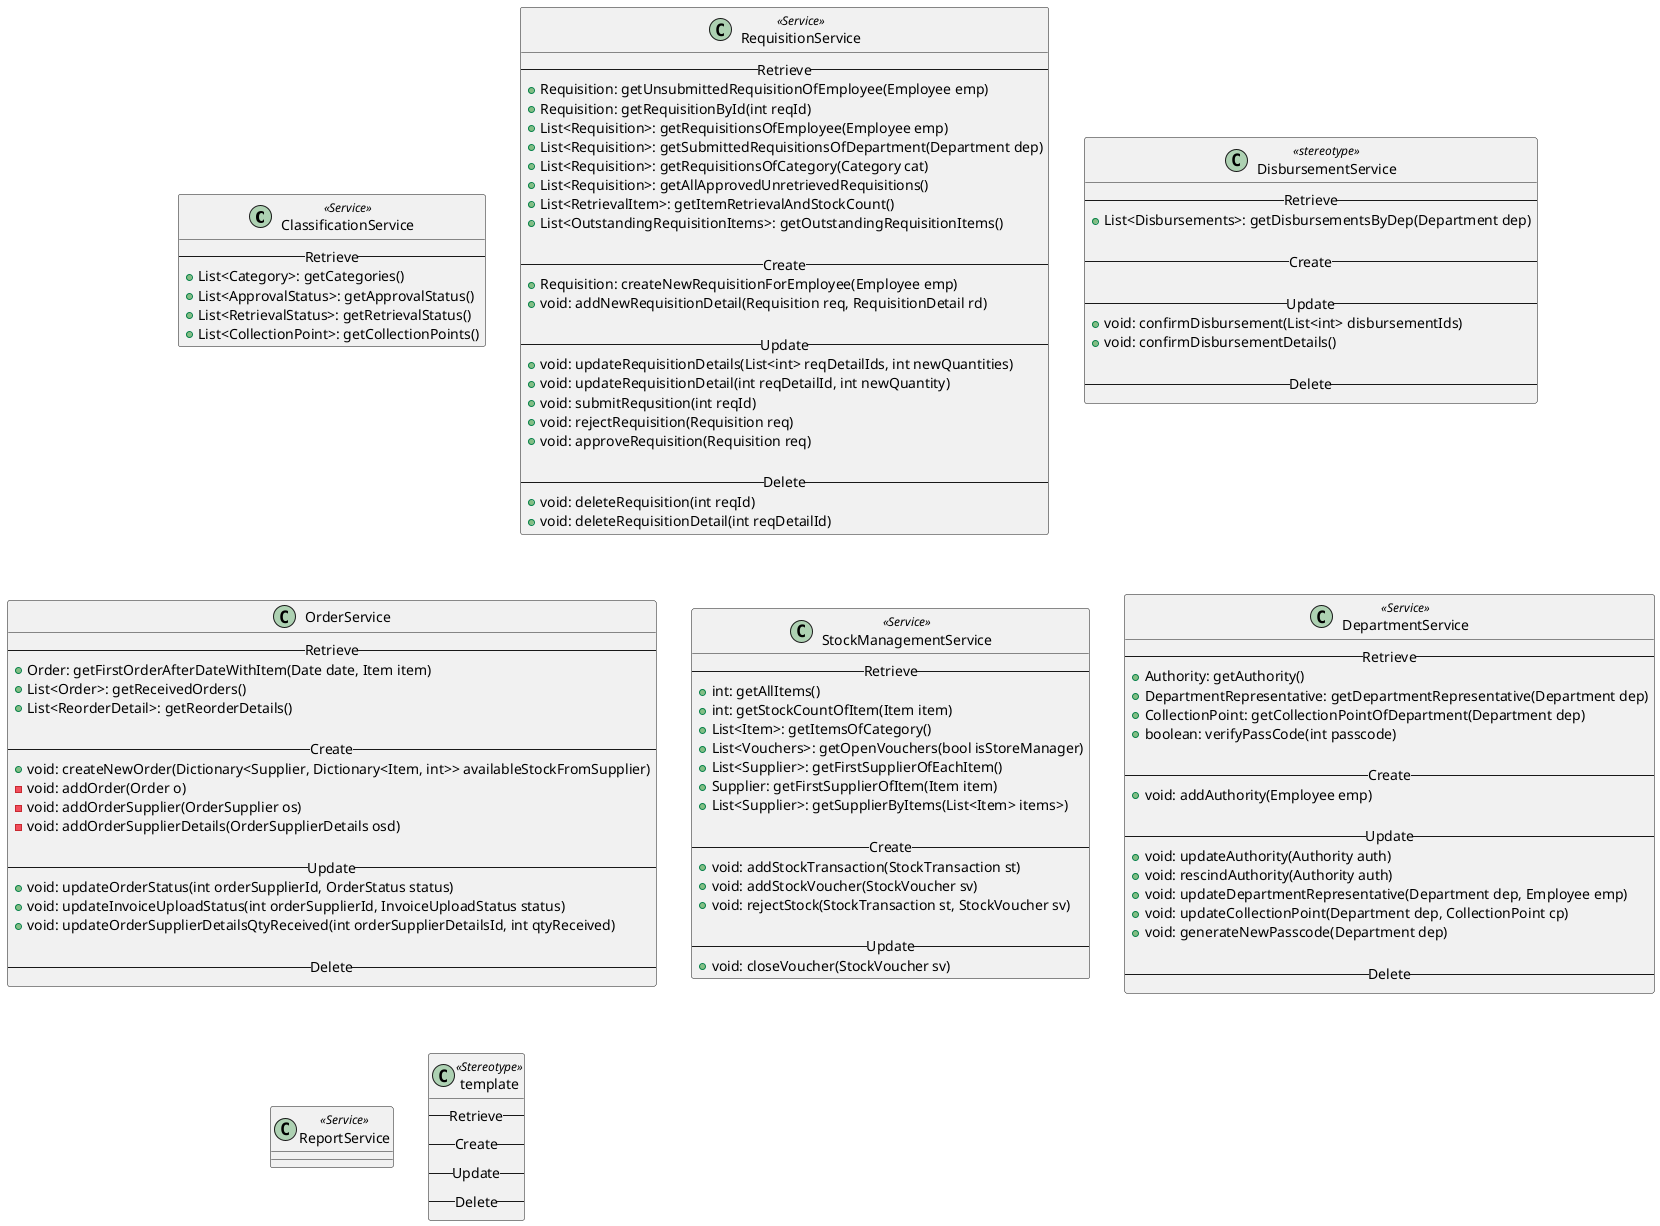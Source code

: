 [X] 2.2.1 Make new request
[X] 2.2.2 View Past Requsition Forms
[X] 2.2.4 Approve Requisition Forms
[X] 2.2.6 Delegate Authority
[X] 2.2.7 Appoint Department Department Representative
[X] 2.2.8 Change Collection Point

@startuml
class ClassificationService <<Service>> {
    --Retrieve--
    +List<Category>: getCategories()
    +List<ApprovalStatus>: getApprovalStatus()
    +List<RetrievalStatus>: getRetrievalStatus()
    +List<CollectionPoint>: getCollectionPoints()
}

class RequisitionService <<Service>> {
    --Retrieve--
    ' RequisitionDetails can be retrieved from Requisition object
    ' If no unsubmitted requsition, create new Requisition object for employee
    +Requisition: getUnsubmittedRequisitionOfEmployee(Employee emp)  
    +Requisition: getRequisitionById(int reqId)
    +List<Requisition>: getRequisitionsOfEmployee(Employee emp)
    +List<Requisition>: getSubmittedRequisitionsOfDepartment(Department dep)
    +List<Requisition>: getRequisitionsOfCategory(Category cat)
    +List<Requisition>: getAllApprovedUnretrievedRequisitions()
    ' Gets data from RetrievalItems View
    +List<RetrievalItem>: getItemRetrievalAndStockCount()
    +List<OutstandingRequisitionItems>: getOutstandingRequisitionItems()

    --Create--
    +Requisition: createNewRequisitionForEmployee(Employee emp)
    +void: addNewRequisitionDetail(Requisition req, RequisitionDetail rd)

    --Update--
    ' Loops through list and calls updateRequsitionDetail
    +void: updateRequisitionDetails(List<int> reqDetailIds, int newQuantities)
    +void: updateRequisitionDetail(int reqDetailId, int newQuantity)
    ' At submit, call createNewRequisitionForEmployee(Employee emp)
    +void: submitRequsition(int reqId)
    +void: rejectRequisition(Requisition req)
    +void: approveRequisition(Requisition req)

    --Delete--
    +void: deleteRequisition(int reqId)
    +void: deleteRequisitionDetail(int reqDetailId)
}

class DisbursementService <<stereotype>> {
    --Retrieve--
    +List<Disbursements>: getDisbursementsByDep(Department dep)

    --Create--

    --Update--
    +void: confirmDisbursement(List<int> disbursementIds)
    ' calls StockManagementService.addStockVoucher if disbursed count and collected count is different
    +void: confirmDisbursementDetails()

    --Delete--
}

class OrderService {
    --Retrieve--
    ' Loops through and calls the second method
    +Order: getFirstOrderAfterDateWithItem(Date date, Item item)
    +List<Order>: getReceivedOrders()
    +List<ReorderDetail>: getReorderDetails()

    --Create--
    ' createNewOrder will call addOrder, addOrderSupplier and addOrderSupplierDetails
    +void: createNewOrder(Dictionary<Supplier, Dictionary<Item, int>> availableStockFromSupplier)
    -void: addOrder(Order o)
    -void: addOrderSupplier(OrderSupplier os)
    -void: addOrderSupplierDetails(OrderSupplierDetails osd)

    --Update--
    +void: updateOrderStatus(int orderSupplierId, OrderStatus status)
    +void: updateInvoiceUploadStatus(int orderSupplierId, InvoiceUploadStatus status)
    +void: updateOrderSupplierDetailsQtyReceived(int orderSupplierDetailsId, int qtyReceived)

    --Delete--
}

class StockManagementService <<Service>> {
    --Retrieve--
    +int: getAllItems()
    +int: getStockCountOfItem(Item item)
    +List<Item>: getItemsOfCategory()
    +List<Vouchers>: getOpenVouchers(bool isStoreManager) 
    +List<Supplier>: getFirstSupplierOfEachItem()
    +Supplier: getFirstSupplierOfItem(Item item)
    +List<Supplier>: getSupplierByItems(List<Item> items>)

    --Create--
    +void: addStockTransaction(StockTransaction st)
    +void: addStockVoucher(StockVoucher sv)
    ' Stock is rejected at disbursement. Insert a stockTransaction to add qty rejected back, and raise a stockVoucher
    +void: rejectStock(StockTransaction st, StockVoucher sv)

    --Update--
    +void: closeVoucher(StockVoucher sv)
}

class DepartmentService <<Service>> {
    --Retrieve--
    ' Get authorised person based on current date
    +Authority: getAuthority()
    +DepartmentRepresentative: getDepartmentRepresentative(Department dep)
    +CollectionPoint: getCollectionPointOfDepartment(Department dep)
    +boolean: verifyPassCode(int passcode)

    --Create--
    ' Add emp as Authority with start and end date, and add Dep Head with start date = emp end date + 1
    +void: addAuthority(Employee emp)

    --Update--
    +void: updateAuthority(Authority auth)
    +void: rescindAuthority(Authority auth)
    +void: updateDepartmentRepresentative(Department dep, Employee emp)
    +void: updateCollectionPoint(Department dep, CollectionPoint cp)
    +void: generateNewPasscode(Department dep)

    --Delete--
}

class ReportService <<Service>>{
    ' To discuss with Khim Yang on how he wants the data to be stuctured
}

class template <<Stereotype>> {
    --Retrieve--
    --Create--
    --Update--
    --Delete--
}
@enduml